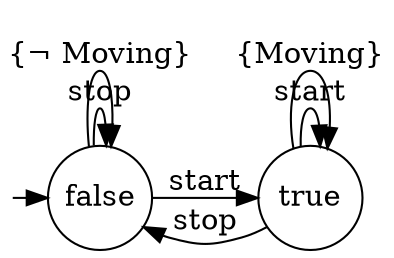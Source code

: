 digraph G {
    graph [rankdir="LR" ranksep=0];
    node [color="black" fillcolor="white" shape="circle" style="filled"  fixedsize=true width=0.7]
    zz [label="" color="white" fillcolor="white" shape="circle" style="filled" fixedsize=true width=0.0];
    0 [label="false"]
    1 [label="true"]
    zz -> 0 [label=""];
    0 -> 0 [label="stop"]
    0 -> 0 [label="{&not; Moving}"]
    0 -> 1 [label="start"]
    1 -> 0 [label="stop"]
    1 -> 1 [label="start"]
    1 -> 1 [label="{Moving}"]
}
